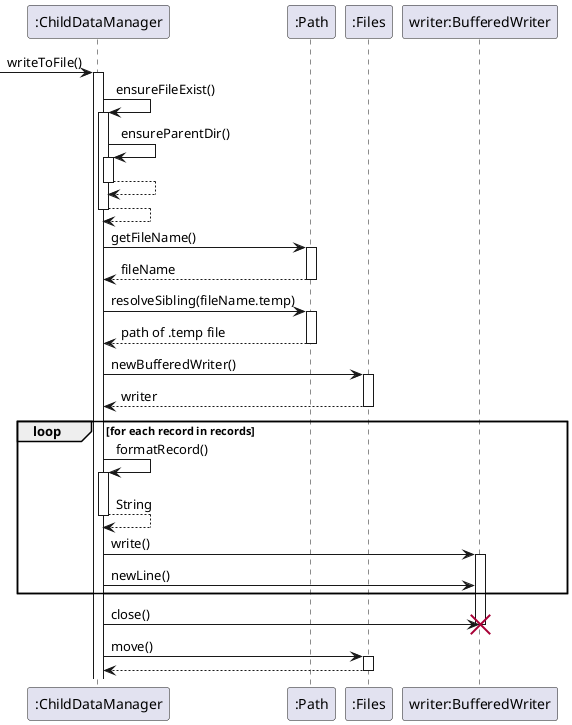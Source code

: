 @startuml
'https://plantuml.com/sequence-

participant ":ChildDataManager" as CDM
participant ":Path" as Path
participant ":Files" as Files
participant "writer:BufferedWriter" as BW

-> CDM: writeToFile()
activate CDM

CDM -> CDM: ensureFileExist()
activate CDM

CDM -> CDM: ensureParentDir()
activate CDM
return

return

CDM -> Path: getFileName()
activate Path
return fileName

CDM -> Path: resolveSibling(fileName.temp)
activate Path
return path of .temp file

CDM -> Files: newBufferedWriter()
activate Files
return writer

loop for each record in records
    CDM -> CDM: formatRecord()
    activate CDM
    return String

    CDM -> BW: write()
    activate BW
    CDM -> BW: newLine()
end

CDM -> BW: close()
destroy BW

CDM -> Files: move()
activate Files
return

@enduml